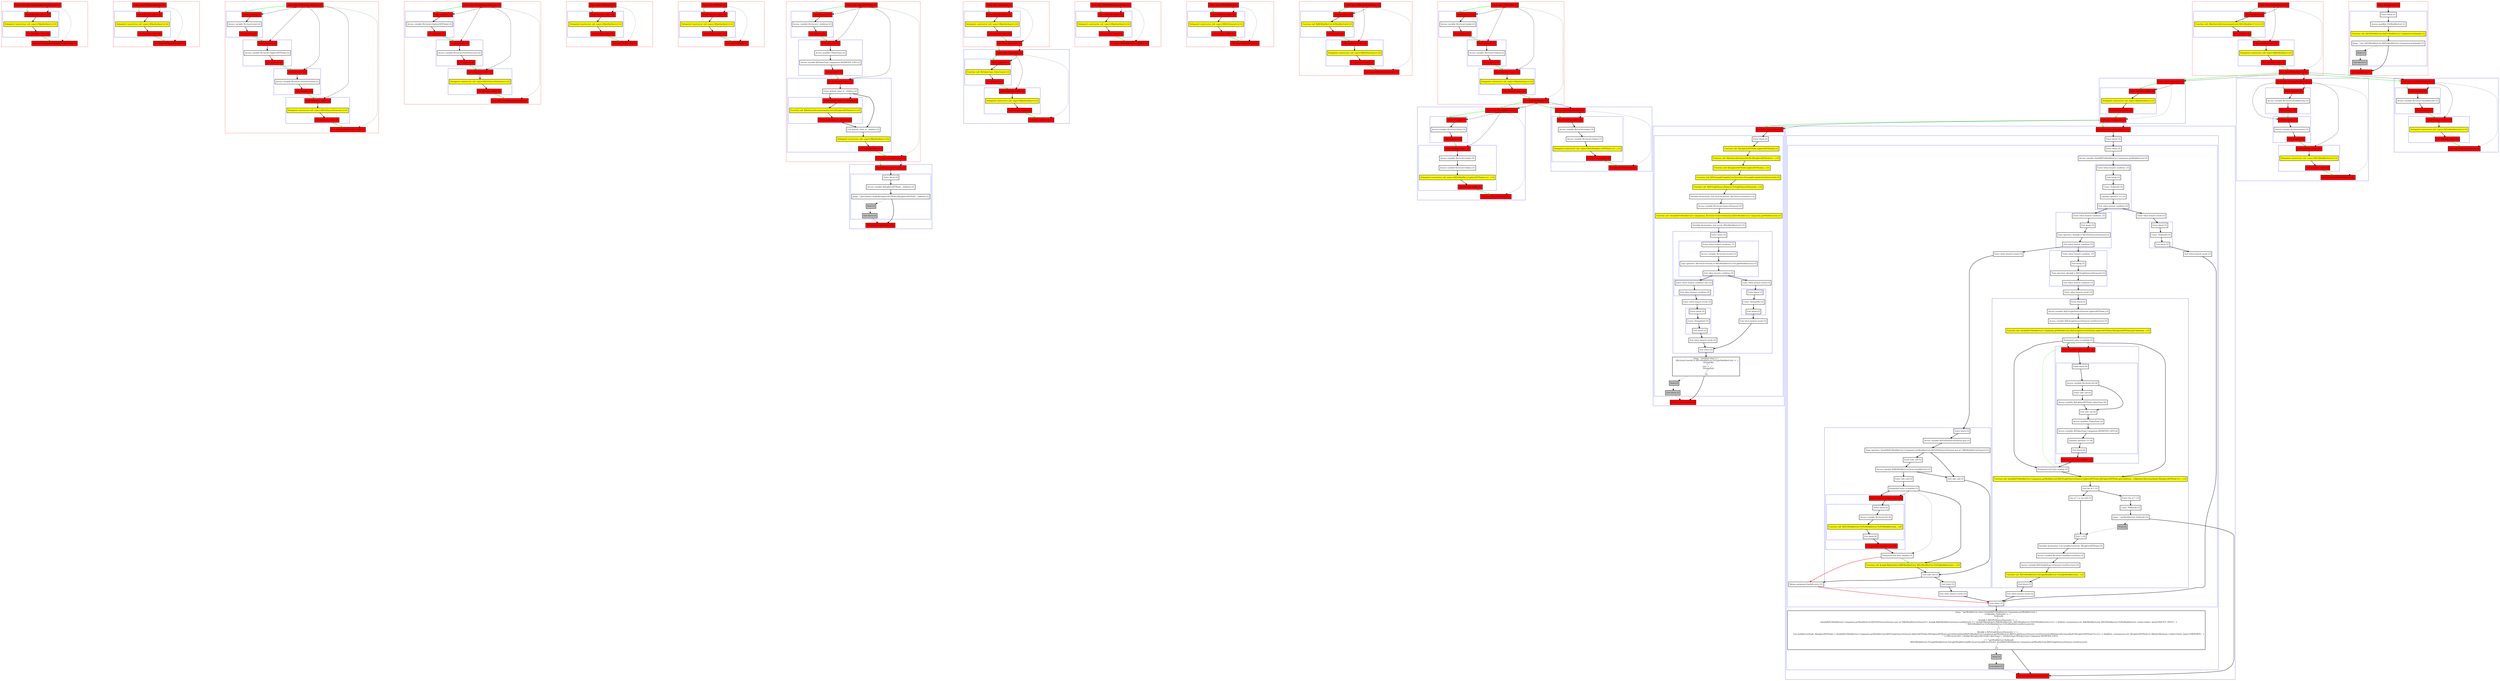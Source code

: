 digraph kt44814_kt {
    graph [nodesep=3]
    node [shape=box penwidth=2]
    edge [penwidth=2]

    subgraph cluster_0 {
        color=red
        0 [label="Enter class FlyweightCapableTreeStructure [1]" style="filled" fillcolor=red];
        subgraph cluster_1 {
            color=blue
            1 [label="Enter function <init> [2]" style="filled" fillcolor=red];
            2 [label="Delegated constructor call: super<R|kotlin/Any|>() [2]" style="filled" fillcolor=yellow];
            3 [label="Exit function <init> [2]" style="filled" fillcolor=red];
        }
        4 [label="Exit class FlyweightCapableTreeStructure [1]" style="filled" fillcolor=red];
    }
    0 -> {1} [color=green];
    0 -> {4} [style=dotted];
    0 -> {1} [style=dashed];
    1 -> {2};
    2 -> {3};
    3 -> {4} [color=green];

    subgraph cluster_2 {
        color=red
        5 [label="Enter class FirSourceElement [1]" style="filled" fillcolor=red];
        subgraph cluster_3 {
            color=blue
            6 [label="Enter function <init> [2]" style="filled" fillcolor=red];
            7 [label="Delegated constructor call: super<R|kotlin/Any|>() [2]" style="filled" fillcolor=yellow];
            8 [label="Exit function <init> [2]" style="filled" fillcolor=red];
        }
        9 [label="Exit class FirSourceElement [1]" style="filled" fillcolor=red];
    }
    5 -> {6} [color=green];
    5 -> {9} [style=dotted];
    5 -> {6} [style=dashed];
    6 -> {7};
    7 -> {8};
    8 -> {9} [color=green];

    subgraph cluster_4 {
        color=red
        10 [label="Enter class FirPsiSourceElement [1]" style="filled" fillcolor=red];
        subgraph cluster_5 {
            color=blue
            11 [label="Enter property [2]" style="filled" fillcolor=red];
            12 [label="Access variable R|<local>/psi| [2]"];
            13 [label="Exit property [2]" style="filled" fillcolor=red];
        }
        subgraph cluster_6 {
            color=blue
            14 [label="Enter property [2]" style="filled" fillcolor=red];
            15 [label="Access variable R|<local>/lighterASTNode| [2]"];
            16 [label="Exit property [2]" style="filled" fillcolor=red];
        }
        subgraph cluster_7 {
            color=blue
            17 [label="Enter property [2]" style="filled" fillcolor=red];
            18 [label="Access variable R|<local>/treeStructure| [2]"];
            19 [label="Exit property [2]" style="filled" fillcolor=red];
        }
        subgraph cluster_8 {
            color=blue
            20 [label="Enter function <init> [2]" style="filled" fillcolor=red];
            21 [label="Delegated constructor call: super<R|FirSourceElement|>() [2]" style="filled" fillcolor=yellow];
            22 [label="Exit function <init> [2]" style="filled" fillcolor=red];
        }
        23 [label="Exit class FirPsiSourceElement [1]" style="filled" fillcolor=red];
    }
    10 -> {11} [color=green];
    10 -> {23} [style=dotted];
    10 -> {11 14 17 20} [style=dashed];
    11 -> {12};
    12 -> {13};
    13 -> {14} [color=green];
    14 -> {15};
    15 -> {16};
    16 -> {17} [color=green];
    17 -> {18};
    18 -> {19};
    19 -> {20} [color=green];
    20 -> {21};
    21 -> {22};
    22 -> {23} [color=green];

    subgraph cluster_9 {
        color=red
        24 [label="Enter class FirLightSourceElement [1]" style="filled" fillcolor=red];
        subgraph cluster_10 {
            color=blue
            25 [label="Enter property [2]" style="filled" fillcolor=red];
            26 [label="Access variable R|<local>/lighterASTNode| [2]"];
            27 [label="Exit property [2]" style="filled" fillcolor=red];
        }
        subgraph cluster_11 {
            color=blue
            28 [label="Enter property [2]" style="filled" fillcolor=red];
            29 [label="Access variable R|<local>/treeStructure| [2]"];
            30 [label="Exit property [2]" style="filled" fillcolor=red];
        }
        subgraph cluster_12 {
            color=blue
            31 [label="Enter function <init> [2]" style="filled" fillcolor=red];
            32 [label="Delegated constructor call: super<R|FirSourceElement|>() [2]" style="filled" fillcolor=yellow];
            33 [label="Exit function <init> [2]" style="filled" fillcolor=red];
        }
        34 [label="Exit class FirLightSourceElement [1]" style="filled" fillcolor=red];
    }
    24 -> {25} [color=green];
    24 -> {34} [style=dotted];
    24 -> {25 28 31} [style=dashed];
    25 -> {26};
    26 -> {27};
    27 -> {28} [color=green];
    28 -> {29};
    29 -> {30};
    30 -> {31} [color=green];
    31 -> {32};
    32 -> {33};
    33 -> {34} [color=green];

    subgraph cluster_13 {
        color=red
        35 [label="Enter class PsiElement [1]" style="filled" fillcolor=red];
        subgraph cluster_14 {
            color=blue
            36 [label="Enter function <init> [2]" style="filled" fillcolor=red];
            37 [label="Delegated constructor call: super<R|kotlin/Any|>() [2]" style="filled" fillcolor=yellow];
            38 [label="Exit function <init> [2]" style="filled" fillcolor=red];
        }
        39 [label="Exit class PsiElement [1]" style="filled" fillcolor=red];
    }
    35 -> {36} [color=green];
    35 -> {39} [style=dotted];
    35 -> {36} [style=dashed];
    36 -> {37};
    37 -> {38};
    38 -> {39} [color=green];

    subgraph cluster_15 {
        color=red
        40 [label="Enter class ASTNode [1]" style="filled" fillcolor=red];
        subgraph cluster_16 {
            color=blue
            41 [label="Enter function <init> [2]" style="filled" fillcolor=red];
            42 [label="Delegated constructor call: super<R|kotlin/Any|>() [2]" style="filled" fillcolor=yellow];
            43 [label="Exit function <init> [2]" style="filled" fillcolor=red];
        }
        44 [label="Exit class ASTNode [1]" style="filled" fillcolor=red];
    }
    40 -> {41} [color=green];
    40 -> {44} [style=dotted];
    40 -> {41} [style=dashed];
    41 -> {42};
    42 -> {43};
    43 -> {44} [color=green];

    subgraph cluster_17 {
        color=red
        45 [label="Enter class LighterASTNode [1]" style="filled" fillcolor=red];
        subgraph cluster_18 {
            color=blue
            46 [label="Enter property [2]" style="filled" fillcolor=red];
            47 [label="Access variable R|<local>/_children| [2]"];
            48 [label="Exit property [2]" style="filled" fillcolor=red];
        }
        subgraph cluster_19 {
            color=blue
            49 [label="Enter property [2]" style="filled" fillcolor=red];
            50 [label="Access qualifier /TokenType [2]"];
            51 [label="Access variable R|/TokenType.Companion.MODIFIER_LIST| [2]"];
            52 [label="Exit property [2]" style="filled" fillcolor=red];
        }
        subgraph cluster_20 {
            color=blue
            53 [label="Enter function <init> [2]" style="filled" fillcolor=red];
            54 [label="Enter default value of _children [2]"];
            subgraph cluster_21 {
                color=blue
                55 [label="Enter default value of _children [3]" style="filled" fillcolor=red];
                56 [label="Function call: R|kotlin/collections/emptyList|<R|LighterASTNode?|>() [3]" style="filled" fillcolor=yellow];
                57 [label="Exit default value of _children [3]" style="filled" fillcolor=red];
            }
            58 [label="Exit default value of _children [2]"];
            59 [label="Delegated constructor call: super<R|kotlin/Any|>() [2]" style="filled" fillcolor=yellow];
            60 [label="Exit function <init> [2]" style="filled" fillcolor=red];
        }
        61 [label="Exit class LighterASTNode [1]" style="filled" fillcolor=red];
    }
    subgraph cluster_22 {
        color=blue
        62 [label="Enter function getChildren [2]" style="filled" fillcolor=red];
        subgraph cluster_23 {
            color=blue
            63 [label="Enter block [2]"];
            64 [label="Access variable R|/LighterASTNode._children| [2]"];
            65 [label="Jump: ^getChildren this@R|/LighterASTNode|.R|/LighterASTNode._children| [2]"];
            66 [label="Stub [2]" style="filled" fillcolor=gray];
            67 [label="Exit block [2]" style="filled" fillcolor=gray];
        }
        68 [label="Exit function getChildren [2]" style="filled" fillcolor=red];
    }
    45 -> {46} [color=green];
    45 -> {61} [style=dotted];
    45 -> {46 49 53} [style=dashed];
    46 -> {47};
    47 -> {48};
    48 -> {49} [color=green];
    49 -> {50};
    50 -> {51};
    51 -> {52};
    52 -> {53} [color=green];
    53 -> {54};
    54 -> {55 58};
    54 -> {55} [style=dashed];
    55 -> {56};
    56 -> {57};
    57 -> {58};
    58 -> {59};
    59 -> {60};
    60 -> {61} [color=green];
    61 -> {62} [color=green];
    61 -> {62} [style=dashed];
    62 -> {63};
    63 -> {64};
    64 -> {65};
    65 -> {68};
    65 -> {66} [style=dotted];
    66 -> {67} [style=dotted];
    67 -> {68} [style=dotted];

    subgraph cluster_24 {
        color=red
        69 [label="Enter class TokenType [1]" style="filled" fillcolor=red];
        subgraph cluster_25 {
            color=blue
            70 [label="Enter function <init> [2]" style="filled" fillcolor=red];
            71 [label="Delegated constructor call: super<R|kotlin/Any|>() [2]" style="filled" fillcolor=yellow];
            72 [label="Exit function <init> [2]" style="filled" fillcolor=red];
        }
        73 [label="Exit class TokenType [1]" style="filled" fillcolor=red];
    }
    subgraph cluster_26 {
        color=blue
        74 [label="Enter class Companion [2]" style="filled" fillcolor=red];
        subgraph cluster_27 {
            color=blue
            75 [label="Enter property [3]" style="filled" fillcolor=red];
            76 [label="Function call: R|/TokenType.TokenType|() [3]" style="filled" fillcolor=yellow];
            77 [label="Exit property [3]" style="filled" fillcolor=red];
        }
        subgraph cluster_28 {
            color=blue
            78 [label="Enter function <init> [3]" style="filled" fillcolor=red];
            79 [label="Delegated constructor call: super<R|kotlin/Any|>() [3]" style="filled" fillcolor=yellow];
            80 [label="Exit function <init> [3]" style="filled" fillcolor=red];
        }
        81 [label="Exit class Companion [2]" style="filled" fillcolor=red];
    }
    69 -> {70} [color=green];
    69 -> {73} [style=dotted];
    69 -> {70} [style=dashed];
    70 -> {71};
    71 -> {72};
    72 -> {73} [color=green];
    73 -> {74} [color=green];
    73 -> {74} [style=dashed];
    74 -> {75} [color=green];
    74 -> {81} [style=dotted];
    74 -> {75 78} [style=dashed];
    75 -> {76};
    76 -> {77};
    77 -> {78} [color=green];
    78 -> {79};
    79 -> {80};
    80 -> {81} [color=green];

    subgraph cluster_29 {
        color=red
        82 [label="Enter class KtModifierKeywordToken [1]" style="filled" fillcolor=red];
        subgraph cluster_30 {
            color=blue
            83 [label="Enter function <init> [2]" style="filled" fillcolor=red];
            84 [label="Delegated constructor call: super<R|kotlin/Any|>() [2]" style="filled" fillcolor=yellow];
            85 [label="Exit function <init> [2]" style="filled" fillcolor=red];
        }
        86 [label="Exit class KtModifierKeywordToken [1]" style="filled" fillcolor=red];
    }
    82 -> {83} [color=green];
    82 -> {86} [style=dotted];
    82 -> {83} [style=dashed];
    83 -> {84};
    84 -> {85};
    85 -> {86} [color=green];

    subgraph cluster_31 {
        color=red
        87 [label="Enter class KtModifierList [1]" style="filled" fillcolor=red];
        subgraph cluster_32 {
            color=blue
            88 [label="Enter function <init> [2]" style="filled" fillcolor=red];
            89 [label="Delegated constructor call: super<R|PsiElement|>() [2]" style="filled" fillcolor=yellow];
            90 [label="Exit function <init> [2]" style="filled" fillcolor=red];
        }
        91 [label="Exit class KtModifierList [1]" style="filled" fillcolor=red];
    }
    87 -> {88} [color=green];
    87 -> {91} [style=dotted];
    87 -> {88} [style=dashed];
    88 -> {89};
    89 -> {90};
    90 -> {91} [color=green];

    subgraph cluster_33 {
        color=red
        92 [label="Enter class KtModifierListOwner [1]" style="filled" fillcolor=red];
        subgraph cluster_34 {
            color=blue
            93 [label="Enter property [2]" style="filled" fillcolor=red];
            94 [label="Function call: R|/KtModifierList.KtModifierList|() [2]" style="filled" fillcolor=yellow];
            95 [label="Exit property [2]" style="filled" fillcolor=red];
        }
        subgraph cluster_35 {
            color=blue
            96 [label="Enter function <init> [2]" style="filled" fillcolor=red];
            97 [label="Delegated constructor call: super<R|PsiElement|>() [2]" style="filled" fillcolor=yellow];
            98 [label="Exit function <init> [2]" style="filled" fillcolor=red];
        }
        99 [label="Exit class KtModifierListOwner [1]" style="filled" fillcolor=red];
    }
    92 -> {93} [color=green];
    92 -> {99} [style=dotted];
    92 -> {93 96} [style=dashed];
    93 -> {94};
    94 -> {95};
    95 -> {96} [color=green];
    96 -> {97};
    97 -> {98};
    98 -> {99} [color=green];

    subgraph cluster_36 {
        color=red
        100 [label="Enter class FirModifier [1]" style="filled" fillcolor=red];
        subgraph cluster_37 {
            color=blue
            101 [label="Enter property [2]" style="filled" fillcolor=red];
            102 [label="Access variable R|<local>/node| [2]"];
            103 [label="Exit property [2]" style="filled" fillcolor=red];
        }
        subgraph cluster_38 {
            color=blue
            104 [label="Enter property [2]" style="filled" fillcolor=red];
            105 [label="Access variable R|<local>/token| [2]"];
            106 [label="Exit property [2]" style="filled" fillcolor=red];
        }
        subgraph cluster_39 {
            color=blue
            107 [label="Enter function <init> [2]" style="filled" fillcolor=red];
            108 [label="Delegated constructor call: super<R|kotlin/Any|>() [2]" style="filled" fillcolor=yellow];
            109 [label="Exit function <init> [2]" style="filled" fillcolor=red];
        }
        110 [label="Exit class FirModifier [1]" style="filled" fillcolor=red];
    }
    subgraph cluster_40 {
        color=blue
        111 [label="Enter class FirLightModifier [2]" style="filled" fillcolor=red];
        subgraph cluster_41 {
            color=blue
            112 [label="Enter property [3]" style="filled" fillcolor=red];
            113 [label="Access variable R|<local>/tree| [3]"];
            114 [label="Exit property [3]" style="filled" fillcolor=red];
        }
        subgraph cluster_42 {
            color=blue
            115 [label="Enter function <init> [3]" style="filled" fillcolor=red];
            116 [label="Access variable R|<local>/node| [3]"];
            117 [label="Access variable R|<local>/token| [3]"];
            118 [label="Delegated constructor call: super<R|FirModifier<LighterASTNode>|>(...) [3]" style="filled" fillcolor=yellow];
            119 [label="Exit function <init> [3]" style="filled" fillcolor=red];
        }
        120 [label="Exit class FirLightModifier [2]" style="filled" fillcolor=red];
    }
    subgraph cluster_43 {
        color=blue
        121 [label="Enter class FirPsiModifier [2]" style="filled" fillcolor=red];
        subgraph cluster_44 {
            color=blue
            122 [label="Enter function <init> [3]" style="filled" fillcolor=red];
            123 [label="Access variable R|<local>/node| [3]"];
            124 [label="Access variable R|<local>/token| [3]"];
            125 [label="Delegated constructor call: super<R|FirModifier<ASTNode>|>(...) [3]" style="filled" fillcolor=yellow];
            126 [label="Exit function <init> [3]" style="filled" fillcolor=red];
        }
        127 [label="Exit class FirPsiModifier [2]" style="filled" fillcolor=red];
    }
    100 -> {101} [color=green];
    100 -> {110} [style=dotted];
    100 -> {101 104 107} [style=dashed];
    101 -> {102};
    102 -> {103};
    103 -> {104} [color=green];
    104 -> {105};
    105 -> {106};
    106 -> {107} [color=green];
    107 -> {108};
    108 -> {109};
    109 -> {110} [color=green];
    110 -> {111 121} [color=green];
    110 -> {111 121} [style=dashed];
    111 -> {112} [color=green];
    111 -> {120} [style=dotted];
    111 -> {112 115} [style=dashed];
    112 -> {113};
    113 -> {114};
    114 -> {115} [color=green];
    115 -> {116};
    116 -> {117};
    117 -> {118};
    118 -> {119};
    119 -> {120} [color=green];
    121 -> {122} [color=green];
    121 -> {127} [style=dotted];
    121 -> {122} [style=dashed];
    122 -> {123};
    123 -> {124};
    124 -> {125};
    125 -> {126};
    126 -> {127} [color=green];

    subgraph cluster_45 {
        color=red
        128 [label="Enter class FirModifierList [1]" style="filled" fillcolor=red];
        subgraph cluster_46 {
            color=blue
            129 [label="Enter property [2]" style="filled" fillcolor=red];
            130 [label="Function call: R|kotlin/collections/emptyList|<R|FirModifier<*>|>() [2]" style="filled" fillcolor=yellow];
            131 [label="Exit property [2]" style="filled" fillcolor=red];
        }
        subgraph cluster_47 {
            color=blue
            132 [label="Enter function <init> [2]" style="filled" fillcolor=red];
            133 [label="Delegated constructor call: super<R|kotlin/Any|>() [2]" style="filled" fillcolor=yellow];
            134 [label="Exit function <init> [2]" style="filled" fillcolor=red];
        }
        135 [label="Exit class FirModifierList [1]" style="filled" fillcolor=red];
    }
    subgraph cluster_48 {
        color=blue
        136 [label="Enter class Companion [2]" style="filled" fillcolor=red];
        subgraph cluster_49 {
            color=blue
            137 [label="Enter function <init> [3]" style="filled" fillcolor=red];
            138 [label="Delegated constructor call: super<R|kotlin/Any|>() [3]" style="filled" fillcolor=yellow];
            139 [label="Exit function <init> [3]" style="filled" fillcolor=red];
        }
        140 [label="Exit class Companion [2]" style="filled" fillcolor=red];
    }
    subgraph cluster_50 {
        color=blue
        141 [label="Enter function boxImpl [3]" style="filled" fillcolor=red];
        subgraph cluster_51 {
            color=blue
            142 [label="Enter block [3]"];
            143 [label="Function call: R|/LighterASTNode.LighterASTNode|() [3]" style="filled" fillcolor=yellow];
            144 [label="Function call: R|kotlin/collections/listOf|<R|LighterASTNode|>(...) [3]" style="filled" fillcolor=yellow];
            145 [label="Function call: R|/LighterASTNode.LighterASTNode|(...) [3]" style="filled" fillcolor=yellow];
            146 [label="Function call: R|/FlyweightCapableTreeStructure.FlyweightCapableTreeStructure|() [3]" style="filled" fillcolor=yellow];
            147 [label="Function call: R|/FirLightSourceElement.FirLightSourceElement|(...) [3]" style="filled" fillcolor=yellow];
            148 [label="Variable declaration: lval sourceElement: R|FirSourceElement?| [3]"];
            149 [label="Access variable R|<local>/sourceElement| [3]"];
            150 [label="Function call: (this@R|/FirModifierList.Companion|, R|<local>/sourceElement|).R|/FirModifierList.Companion.getModifierList|() [3]" style="filled" fillcolor=yellow];
            151 [label="Variable declaration: lval result: R|FirModifierList?| [3]"];
            subgraph cluster_52 {
                color=blue
                152 [label="Enter when [3]"];
                subgraph cluster_53 {
                    color=blue
                    153 [label="Enter when branch condition  [3]"];
                    154 [label="Access variable R|<local>/result| [3]"];
                    155 [label="Type operator: (R|<local>/result| is R|FirModifierList.FirLightModifierList|) [3]"];
                    156 [label="Exit when branch condition [3]"];
                }
                subgraph cluster_54 {
                    color=blue
                    157 [label="Enter when branch condition else [3]"];
                    158 [label="Exit when branch condition [3]"];
                }
                159 [label="Enter when branch result [3]"];
                subgraph cluster_55 {
                    color=blue
                    160 [label="Enter block [3]"];
                    161 [label="Const: String(Fail) [3]"];
                    162 [label="Exit block [3]"];
                }
                163 [label="Exit when branch result [3]"];
                164 [label="Enter when branch result [3]"];
                subgraph cluster_56 {
                    color=blue
                    165 [label="Enter block [3]"];
                    166 [label="Const: String(OK) [3]"];
                    167 [label="Exit block [3]"];
                }
                168 [label="Exit when branch result [3]"];
                169 [label="Exit when [3]"];
            }
            170 [label="Jump: ^boxImpl when () {
    (R|<local>/result| is R|FirModifierList.FirLightModifierList|) ->  {
        String(OK)
    }
    else ->  {
        String(Fail)
    }
}
 [3]"];
            171 [label="Stub [3]" style="filled" fillcolor=gray];
            172 [label="Exit block [3]" style="filled" fillcolor=gray];
        }
        173 [label="Exit function boxImpl [3]" style="filled" fillcolor=red];
    }
    subgraph cluster_57 {
        color=blue
        174 [label="Enter function getModifierList [3]" style="filled" fillcolor=red];
        subgraph cluster_58 {
            color=blue
            175 [label="Enter block [3]"];
            subgraph cluster_59 {
                color=blue
                176 [label="Enter when [3]"];
                177 [label="Access variable this@R|/FirModifierList.Companion.getModifierList| [3]"];
                subgraph cluster_60 {
                    color=blue
                    178 [label="Enter when branch condition  [3]"];
                    179 [label="Exit $subj [3]"];
                    180 [label="Const: Null(null) [3]"];
                    181 [label="Equality operator == [3]"];
                    182 [label="Exit when branch condition [3]"];
                }
                subgraph cluster_61 {
                    color=blue
                    183 [label="Enter when branch condition  [3]"];
                    184 [label="Exit $subj [3]"];
                    185 [label="Type operator: ($subj$ is R|FirPsiSourceElement|) [3]"];
                    186 [label="Exit when branch condition [3]"];
                }
                subgraph cluster_62 {
                    color=blue
                    187 [label="Enter when branch condition  [3]"];
                    188 [label="Exit $subj [3]"];
                    189 [label="Type operator: ($subj$ is R|FirLightSourceElement|) [3]"];
                    190 [label="Exit when branch condition [3]"];
                }
                191 [label="Enter when branch result [3]"];
                subgraph cluster_63 {
                    color=blue
                    192 [label="Enter block [3]"];
                    193 [label="Access variable R|/FirLightSourceElement.lighterASTNode| [3]"];
                    194 [label="Access variable R|/FirLightSourceElement.treeStructure| [3]"];
                    195 [label="Function call: this@R|/FirModifierList.Companion.getModifierList|.R|/FirLightSourceElement.lighterASTNode|.R|/LighterASTNode.getChildren|(...) [3]" style="filled" fillcolor=yellow];
                    196 [label="Postponed enter to lambda [3]"];
                    subgraph cluster_64 {
                        color=blue
                        197 [label="Enter function <anonymous> [4]" style="filled" fillcolor=red];
                        subgraph cluster_65 {
                            color=blue
                            198 [label="Enter block [4]"];
                            199 [label="Access variable R|<local>/it| [4]"];
                            200 [label="Enter safe call [4]"];
                            201 [label="Access variable R|/LighterASTNode.tokenType| [4]"];
                            202 [label="Exit safe call [4]"];
                            203 [label="Access qualifier /TokenType [4]"];
                            204 [label="Access variable R|/TokenType.Companion.MODIFIER_LIST| [4]"];
                            205 [label="Equality operator == [4]"];
                            206 [label="Exit block [4]"];
                        }
                        207 [label="Exit function <anonymous> [4]" style="filled" fillcolor=red];
                    }
                    208 [label="Postponed exit from lambda [3]"];
                    209 [label="Function call: this@R|/FirModifierList.Companion.getModifierList|.R|/FirLightSourceElement.lighterASTNode|.R|/LighterASTNode.getChildren|(...).R|kotlin/collections/find|<R|LighterASTNode?|>(...) [3]" style="filled" fillcolor=yellow];
                    210 [label="Exit lhs of ?: [3]"];
                    211 [label="Enter rhs of ?: [3]"];
                    212 [label="Const: Null(null) [3]"];
                    213 [label="Jump: ^getModifierList Null(null) [3]"];
                    214 [label="Stub [3]" style="filled" fillcolor=gray];
                    215 [label="Lhs of ?: is not null [3]"];
                    216 [label="Exit ?: [3]"];
                    217 [label="Variable declaration: lval modifierListNode: R|LighterASTNode| [3]"];
                    218 [label="Access variable R|<local>/modifierListNode| [3]"];
                    219 [label="Access variable R|/FirLightSourceElement.treeStructure| [3]"];
                    220 [label="Function call: R|/FirModifierList.FirLightModifierList.FirLightModifierList|(...) [3]" style="filled" fillcolor=yellow];
                    221 [label="Exit block [3]"];
                }
                222 [label="Exit when branch result [3]"];
                223 [label="Enter when branch result [3]"];
                subgraph cluster_66 {
                    color=blue
                    224 [label="Enter block [3]"];
                    225 [label="Access variable R|/FirPsiSourceElement.psi| [3]"];
                    226 [label="Type operator: (this@R|/FirModifierList.Companion.getModifierList|.R|/FirPsiSourceElement.psi| as? R|KtModifierListOwner|) [3]"];
                    227 [label="Enter safe call [3]"];
                    228 [label="Access variable R|/KtModifierListOwner.modifierList| [3]"];
                    229 [label="Enter safe call [3]"];
                    230 [label="Postponed enter to lambda [3]"];
                    subgraph cluster_67 {
                        color=blue
                        231 [label="Enter function <anonymous> [4]" style="filled" fillcolor=red];
                        subgraph cluster_68 {
                            color=blue
                            232 [label="Enter block [4]"];
                            233 [label="Access variable R|<local>/it| [4]"];
                            234 [label="Function call: R|/FirModifierList.FirPsiModifierList.FirPsiModifierList|(...) [4]" style="filled" fillcolor=yellow];
                            235 [label="Exit block [4]"];
                        }
                        236 [label="Exit function <anonymous> [4]" style="filled" fillcolor=red];
                    }
                    237 [label="Postponed exit from lambda [3]"];
                    238 [label="Function call: $subj$.R|kotlin/let|<R|KtModifierList|, R|FirModifierList.FirPsiModifierList|>(...) [3]" style="filled" fillcolor=yellow];
                    239 [label="Exit safe call [3]"];
                    240 [label="Exit safe call [3]"];
                    241 [label="Exit block [3]"];
                }
                242 [label="Exit when branch result [3]"];
                243 [label="Merge postponed lambda exits [3]"];
                244 [label="Enter when branch result [3]"];
                subgraph cluster_69 {
                    color=blue
                    245 [label="Enter block [3]"];
                    246 [label="Const: Null(null) [3]"];
                    247 [label="Exit block [3]"];
                }
                248 [label="Exit when branch result [3]"];
                249 [label="Exit when [3]"];
            }
            250 [label="Jump: ^getModifierList when (this@R|/FirModifierList.Companion.getModifierList|) {
    ==($subj$, Null(null)) ->  {
        Null(null)
    }
    ($subj$ is R|FirPsiSourceElement|) ->  {
        (this@R|/FirModifierList.Companion.getModifierList|.R|/FirPsiSourceElement.psi| as? R|KtModifierListOwner|)?.{ $subj$.R|/KtModifierListOwner.modifierList| }?.{ $subj$.R|kotlin/let|<R|KtModifierList|, R|FirModifierList.FirPsiModifierList|>(<L> = let@fun <anonymous>(it: R|KtModifierList|): R|FirModifierList.FirPsiModifierList| <inline=Inline, kind=EXACTLY_ONCE>  {
            ^ R|/FirModifierList.FirPsiModifierList.FirPsiModifierList|(R|<local>/it|)
        }
        ) }
    }
    ($subj$ is R|FirLightSourceElement|) ->  {
        lval modifierListNode: R|LighterASTNode| = this@R|/FirModifierList.Companion.getModifierList|.R|/FirLightSourceElement.lighterASTNode|.R|/LighterASTNode.getChildren|(this@R|/FirModifierList.Companion.getModifierList|.R|/FirLightSourceElement.treeStructure|).R|kotlin/collections/find|<R|LighterASTNode?|>(<L> = find@fun <anonymous>(it: R|LighterASTNode?|): R|kotlin/Boolean| <inline=Inline, kind=UNKNOWN>  {
            ^ ==(R|<local>/it|?.{ $subj$.R|/LighterASTNode.tokenType| }, Q|TokenType|.R|/TokenType.Companion.MODIFIER_LIST|)
        }
        ) ?: ^getModifierList Null(null)
        R|/FirModifierList.FirLightModifierList.FirLightModifierList|(R|<local>/modifierListNode|, this@R|/FirModifierList.Companion.getModifierList|.R|/FirLightSourceElement.treeStructure|)
    }
}
 [3]"];
            251 [label="Stub [3]" style="filled" fillcolor=gray];
            252 [label="Exit block [3]" style="filled" fillcolor=gray];
        }
        253 [label="Exit function getModifierList [3]" style="filled" fillcolor=red];
    }
    subgraph cluster_70 {
        color=blue
        254 [label="Enter class FirLightModifierList [2]" style="filled" fillcolor=red];
        subgraph cluster_71 {
            color=blue
            255 [label="Enter property [3]" style="filled" fillcolor=red];
            256 [label="Access variable R|<local>/modifierList| [3]"];
            257 [label="Exit property [3]" style="filled" fillcolor=red];
        }
        subgraph cluster_72 {
            color=blue
            258 [label="Enter property [3]" style="filled" fillcolor=red];
            259 [label="Access variable R|<local>/tree| [3]"];
            260 [label="Exit property [3]" style="filled" fillcolor=red];
        }
        subgraph cluster_73 {
            color=blue
            261 [label="Enter function <init> [3]" style="filled" fillcolor=red];
            262 [label="Delegated constructor call: super<R|FirModifierList|>() [3]" style="filled" fillcolor=yellow];
            263 [label="Exit function <init> [3]" style="filled" fillcolor=red];
        }
        264 [label="Exit class FirLightModifierList [2]" style="filled" fillcolor=red];
    }
    subgraph cluster_74 {
        color=blue
        265 [label="Enter class FirPsiModifierList [2]" style="filled" fillcolor=red];
        subgraph cluster_75 {
            color=blue
            266 [label="Enter property [3]" style="filled" fillcolor=red];
            267 [label="Access variable R|<local>/modifierList| [3]"];
            268 [label="Exit property [3]" style="filled" fillcolor=red];
        }
        subgraph cluster_76 {
            color=blue
            269 [label="Enter function <init> [3]" style="filled" fillcolor=red];
            270 [label="Delegated constructor call: super<R|FirModifierList|>() [3]" style="filled" fillcolor=yellow];
            271 [label="Exit function <init> [3]" style="filled" fillcolor=red];
        }
        272 [label="Exit class FirPsiModifierList [2]" style="filled" fillcolor=red];
    }
    128 -> {129} [color=green];
    128 -> {135} [style=dotted];
    128 -> {129 132} [style=dashed];
    129 -> {130};
    130 -> {131};
    131 -> {132} [color=green];
    132 -> {133};
    133 -> {134};
    134 -> {135} [color=green];
    135 -> {136 254 265} [color=green];
    135 -> {136 254 265} [style=dashed];
    136 -> {137} [color=green];
    136 -> {140} [style=dotted];
    136 -> {137} [style=dashed];
    137 -> {138};
    138 -> {139};
    139 -> {140} [color=green];
    140 -> {141 174} [color=green];
    140 -> {141 174} [style=dashed];
    141 -> {142};
    142 -> {143};
    143 -> {144};
    144 -> {145};
    145 -> {146};
    146 -> {147};
    147 -> {148};
    148 -> {149};
    149 -> {150};
    150 -> {151};
    151 -> {152};
    152 -> {153};
    153 -> {154};
    154 -> {155};
    155 -> {156};
    156 -> {157 164};
    157 -> {158};
    158 -> {159};
    159 -> {160};
    160 -> {161};
    161 -> {162};
    162 -> {163};
    163 -> {169};
    164 -> {165};
    165 -> {166};
    166 -> {167};
    167 -> {168};
    168 -> {169};
    169 -> {170};
    170 -> {173};
    170 -> {171} [style=dotted];
    171 -> {172} [style=dotted];
    172 -> {173} [style=dotted];
    174 -> {175};
    175 -> {176};
    176 -> {177};
    177 -> {178};
    178 -> {179};
    179 -> {180};
    180 -> {181};
    181 -> {182};
    182 -> {183 244};
    183 -> {184};
    184 -> {185};
    185 -> {186};
    186 -> {187 223};
    187 -> {188};
    188 -> {189};
    189 -> {190};
    190 -> {191};
    191 -> {192};
    192 -> {193};
    193 -> {194};
    194 -> {195};
    195 -> {196};
    196 -> {197 208 209};
    196 -> {197} [style=dashed];
    197 -> {198};
    198 -> {199};
    199 -> {200 202};
    200 -> {201};
    201 -> {202};
    202 -> {203};
    203 -> {204};
    204 -> {205};
    205 -> {206};
    206 -> {207};
    207 -> {208};
    208 -> {209};
    208 -> {196} [color=green style=dashed];
    209 -> {210};
    210 -> {211 215};
    211 -> {212};
    212 -> {213};
    213 -> {253};
    213 -> {214} [style=dotted];
    214 -> {216} [style=dotted];
    215 -> {216};
    216 -> {217};
    217 -> {218};
    218 -> {219};
    219 -> {220};
    220 -> {221};
    221 -> {222};
    222 -> {249};
    223 -> {224};
    224 -> {225};
    225 -> {226};
    226 -> {227 239};
    227 -> {228};
    228 -> {229 239};
    229 -> {230};
    230 -> {231 238};
    230 -> {237} [style=dotted];
    230 -> {231} [style=dashed];
    231 -> {232};
    232 -> {233};
    233 -> {234};
    234 -> {235};
    235 -> {236};
    236 -> {237};
    237 -> {238} [color=green];
    237 -> {243} [color=red];
    238 -> {240};
    239 -> {240};
    240 -> {241 243};
    241 -> {242};
    242 -> {249};
    243 -> {249} [color=red];
    244 -> {245};
    245 -> {246};
    246 -> {247};
    247 -> {248};
    248 -> {249};
    249 -> {250};
    250 -> {253};
    250 -> {251} [style=dotted];
    251 -> {252} [style=dotted];
    252 -> {253} [style=dotted];
    254 -> {255} [color=green];
    254 -> {264} [style=dotted];
    254 -> {255 258 261} [style=dashed];
    255 -> {256};
    256 -> {257};
    257 -> {258} [color=green];
    258 -> {259};
    259 -> {260};
    260 -> {261} [color=green];
    261 -> {262};
    262 -> {263};
    263 -> {264} [color=green];
    265 -> {266} [color=green];
    265 -> {272} [style=dotted];
    265 -> {266 269} [style=dashed];
    266 -> {267};
    267 -> {268};
    268 -> {269} [color=green];
    269 -> {270};
    270 -> {271};
    271 -> {272} [color=green];

    subgraph cluster_77 {
        color=red
        273 [label="Enter function box [1]" style="filled" fillcolor=red];
        subgraph cluster_78 {
            color=blue
            274 [label="Enter block [1]"];
            275 [label="Access qualifier /FirModifierList [1]"];
            276 [label="Function call: Q|FirModifierList|.R|/FirModifierList.Companion.boxImpl|() [1]" style="filled" fillcolor=yellow];
            277 [label="Jump: ^box Q|FirModifierList|.R|/FirModifierList.Companion.boxImpl|() [1]"];
            278 [label="Stub [1]" style="filled" fillcolor=gray];
            279 [label="Exit block [1]" style="filled" fillcolor=gray];
        }
        280 [label="Exit function box [1]" style="filled" fillcolor=red];
    }
    273 -> {274};
    274 -> {275};
    275 -> {276};
    276 -> {277};
    277 -> {280};
    277 -> {278} [style=dotted];
    278 -> {279} [style=dotted];
    279 -> {280} [style=dotted];

}
